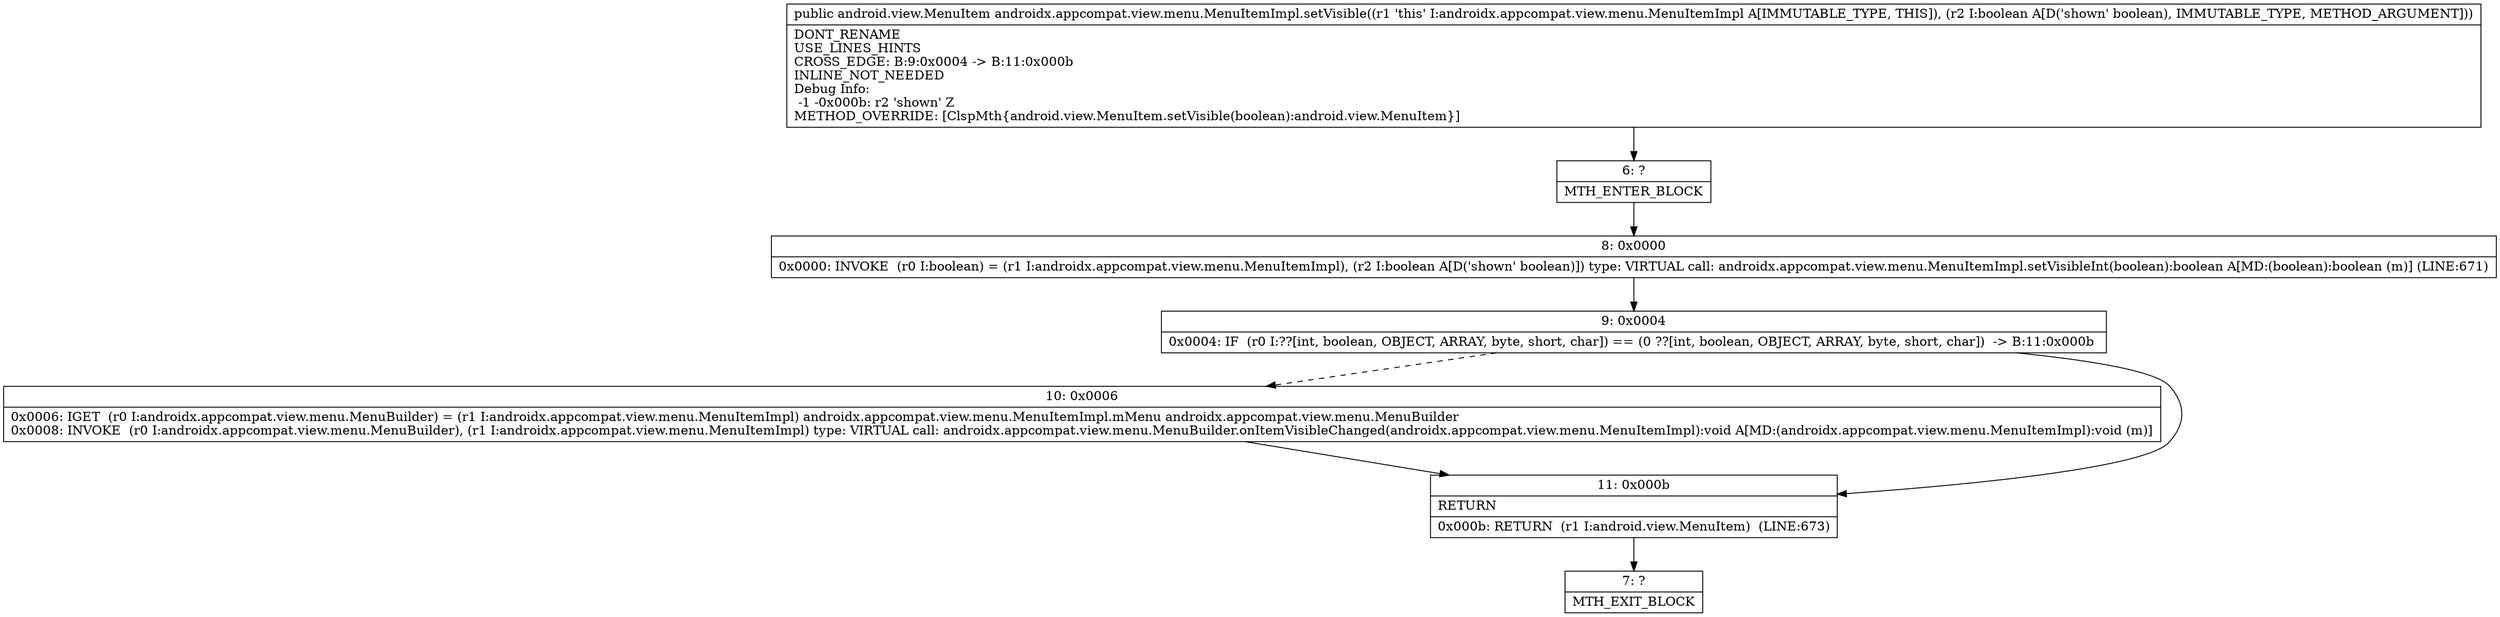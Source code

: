 digraph "CFG forandroidx.appcompat.view.menu.MenuItemImpl.setVisible(Z)Landroid\/view\/MenuItem;" {
Node_6 [shape=record,label="{6\:\ ?|MTH_ENTER_BLOCK\l}"];
Node_8 [shape=record,label="{8\:\ 0x0000|0x0000: INVOKE  (r0 I:boolean) = (r1 I:androidx.appcompat.view.menu.MenuItemImpl), (r2 I:boolean A[D('shown' boolean)]) type: VIRTUAL call: androidx.appcompat.view.menu.MenuItemImpl.setVisibleInt(boolean):boolean A[MD:(boolean):boolean (m)] (LINE:671)\l}"];
Node_9 [shape=record,label="{9\:\ 0x0004|0x0004: IF  (r0 I:??[int, boolean, OBJECT, ARRAY, byte, short, char]) == (0 ??[int, boolean, OBJECT, ARRAY, byte, short, char])  \-\> B:11:0x000b \l}"];
Node_10 [shape=record,label="{10\:\ 0x0006|0x0006: IGET  (r0 I:androidx.appcompat.view.menu.MenuBuilder) = (r1 I:androidx.appcompat.view.menu.MenuItemImpl) androidx.appcompat.view.menu.MenuItemImpl.mMenu androidx.appcompat.view.menu.MenuBuilder \l0x0008: INVOKE  (r0 I:androidx.appcompat.view.menu.MenuBuilder), (r1 I:androidx.appcompat.view.menu.MenuItemImpl) type: VIRTUAL call: androidx.appcompat.view.menu.MenuBuilder.onItemVisibleChanged(androidx.appcompat.view.menu.MenuItemImpl):void A[MD:(androidx.appcompat.view.menu.MenuItemImpl):void (m)]\l}"];
Node_11 [shape=record,label="{11\:\ 0x000b|RETURN\l|0x000b: RETURN  (r1 I:android.view.MenuItem)  (LINE:673)\l}"];
Node_7 [shape=record,label="{7\:\ ?|MTH_EXIT_BLOCK\l}"];
MethodNode[shape=record,label="{public android.view.MenuItem androidx.appcompat.view.menu.MenuItemImpl.setVisible((r1 'this' I:androidx.appcompat.view.menu.MenuItemImpl A[IMMUTABLE_TYPE, THIS]), (r2 I:boolean A[D('shown' boolean), IMMUTABLE_TYPE, METHOD_ARGUMENT]))  | DONT_RENAME\lUSE_LINES_HINTS\lCROSS_EDGE: B:9:0x0004 \-\> B:11:0x000b\lINLINE_NOT_NEEDED\lDebug Info:\l  \-1 \-0x000b: r2 'shown' Z\lMETHOD_OVERRIDE: [ClspMth\{android.view.MenuItem.setVisible(boolean):android.view.MenuItem\}]\l}"];
MethodNode -> Node_6;Node_6 -> Node_8;
Node_8 -> Node_9;
Node_9 -> Node_10[style=dashed];
Node_9 -> Node_11;
Node_10 -> Node_11;
Node_11 -> Node_7;
}

